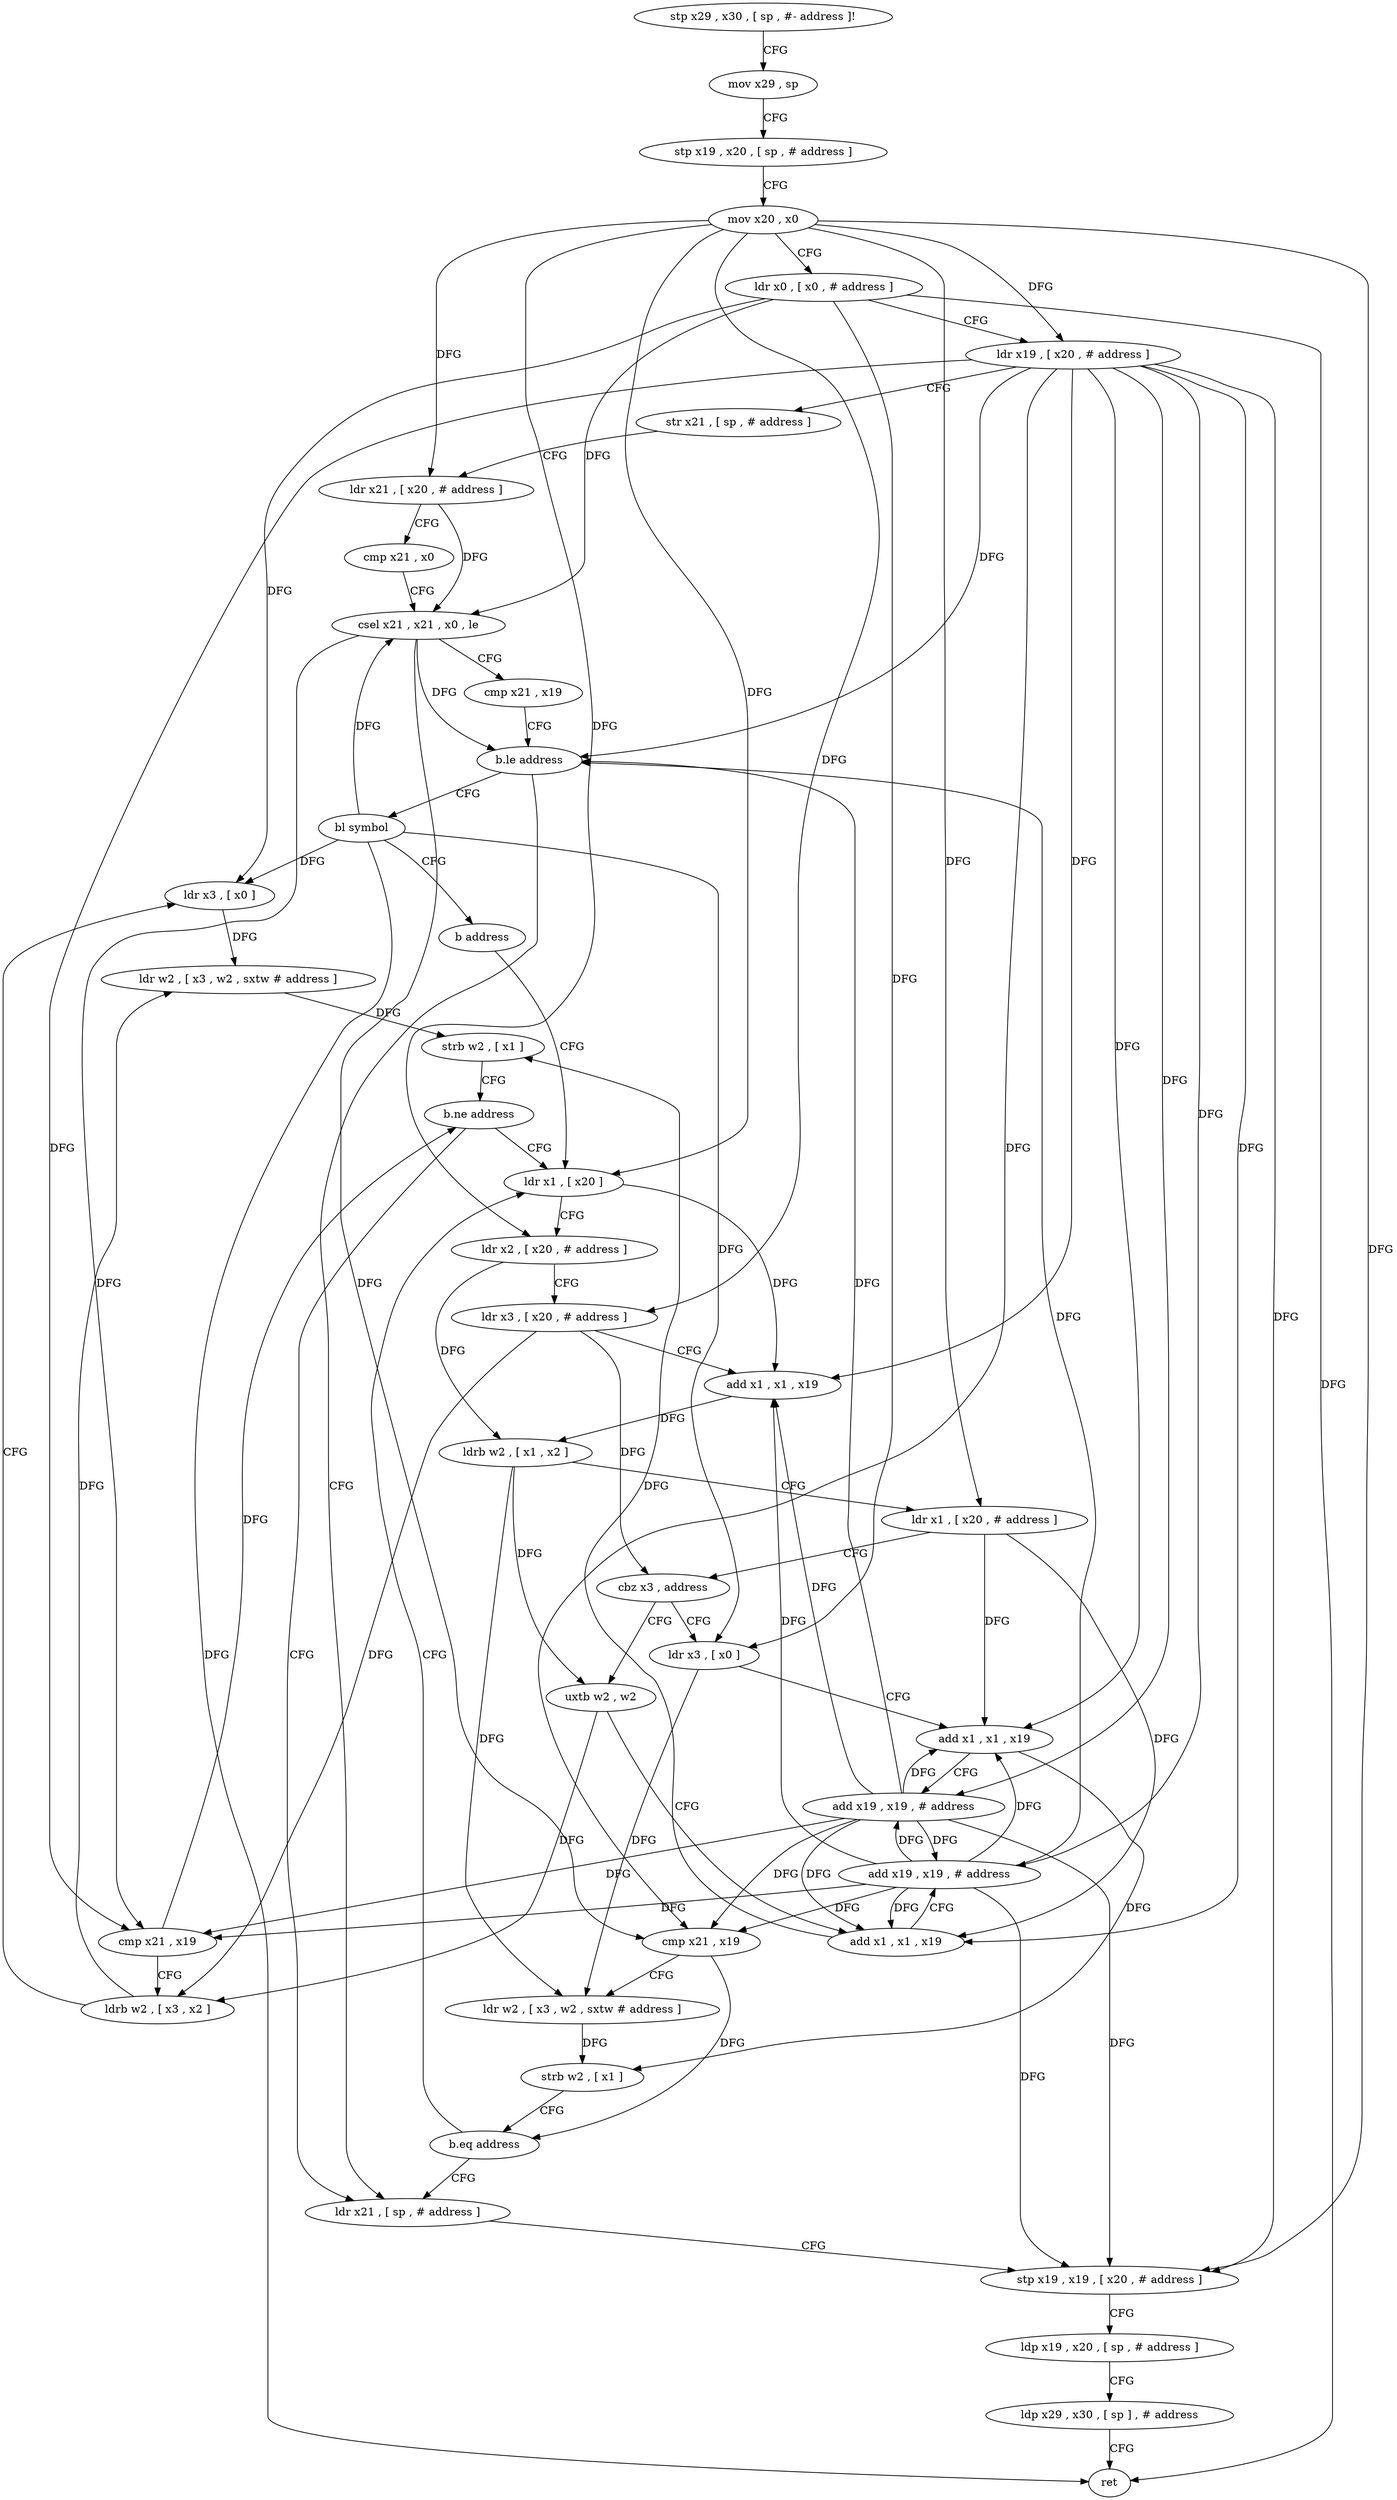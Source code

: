 digraph "func" {
"4322064" [label = "stp x29 , x30 , [ sp , #- address ]!" ]
"4322068" [label = "mov x29 , sp" ]
"4322072" [label = "stp x19 , x20 , [ sp , # address ]" ]
"4322076" [label = "mov x20 , x0" ]
"4322080" [label = "ldr x0 , [ x0 , # address ]" ]
"4322084" [label = "ldr x19 , [ x20 , # address ]" ]
"4322088" [label = "str x21 , [ sp , # address ]" ]
"4322092" [label = "ldr x21 , [ x20 , # address ]" ]
"4322096" [label = "cmp x21 , x0" ]
"4322100" [label = "csel x21 , x21 , x0 , le" ]
"4322104" [label = "cmp x21 , x19" ]
"4322108" [label = "b.le address" ]
"4322212" [label = "ldr x21 , [ sp , # address ]" ]
"4322112" [label = "bl symbol" ]
"4322216" [label = "stp x19 , x19 , [ x20 , # address ]" ]
"4322220" [label = "ldp x19 , x20 , [ sp , # address ]" ]
"4322224" [label = "ldp x29 , x30 , [ sp ] , # address" ]
"4322228" [label = "ret" ]
"4322116" [label = "b address" ]
"4322148" [label = "ldr x1 , [ x20 ]" ]
"4322152" [label = "ldr x2 , [ x20 , # address ]" ]
"4322156" [label = "ldr x3 , [ x20 , # address ]" ]
"4322160" [label = "add x1 , x1 , x19" ]
"4322164" [label = "ldrb w2 , [ x1 , x2 ]" ]
"4322168" [label = "ldr x1 , [ x20 , # address ]" ]
"4322172" [label = "cbz x3 , address" ]
"4322120" [label = "ldr x3 , [ x0 ]" ]
"4322176" [label = "uxtb w2 , w2" ]
"4322124" [label = "add x1 , x1 , x19" ]
"4322128" [label = "add x19 , x19 , # address" ]
"4322132" [label = "cmp x21 , x19" ]
"4322136" [label = "ldr w2 , [ x3 , w2 , sxtw # address ]" ]
"4322140" [label = "strb w2 , [ x1 ]" ]
"4322144" [label = "b.eq address" ]
"4322180" [label = "add x1 , x1 , x19" ]
"4322184" [label = "add x19 , x19 , # address" ]
"4322188" [label = "cmp x21 , x19" ]
"4322192" [label = "ldrb w2 , [ x3 , x2 ]" ]
"4322196" [label = "ldr x3 , [ x0 ]" ]
"4322200" [label = "ldr w2 , [ x3 , w2 , sxtw # address ]" ]
"4322204" [label = "strb w2 , [ x1 ]" ]
"4322208" [label = "b.ne address" ]
"4322064" -> "4322068" [ label = "CFG" ]
"4322068" -> "4322072" [ label = "CFG" ]
"4322072" -> "4322076" [ label = "CFG" ]
"4322076" -> "4322080" [ label = "CFG" ]
"4322076" -> "4322084" [ label = "DFG" ]
"4322076" -> "4322092" [ label = "DFG" ]
"4322076" -> "4322216" [ label = "DFG" ]
"4322076" -> "4322148" [ label = "DFG" ]
"4322076" -> "4322152" [ label = "DFG" ]
"4322076" -> "4322156" [ label = "DFG" ]
"4322076" -> "4322168" [ label = "DFG" ]
"4322080" -> "4322084" [ label = "CFG" ]
"4322080" -> "4322100" [ label = "DFG" ]
"4322080" -> "4322228" [ label = "DFG" ]
"4322080" -> "4322120" [ label = "DFG" ]
"4322080" -> "4322196" [ label = "DFG" ]
"4322084" -> "4322088" [ label = "CFG" ]
"4322084" -> "4322108" [ label = "DFG" ]
"4322084" -> "4322216" [ label = "DFG" ]
"4322084" -> "4322160" [ label = "DFG" ]
"4322084" -> "4322124" [ label = "DFG" ]
"4322084" -> "4322128" [ label = "DFG" ]
"4322084" -> "4322132" [ label = "DFG" ]
"4322084" -> "4322180" [ label = "DFG" ]
"4322084" -> "4322184" [ label = "DFG" ]
"4322084" -> "4322188" [ label = "DFG" ]
"4322088" -> "4322092" [ label = "CFG" ]
"4322092" -> "4322096" [ label = "CFG" ]
"4322092" -> "4322100" [ label = "DFG" ]
"4322096" -> "4322100" [ label = "CFG" ]
"4322100" -> "4322104" [ label = "CFG" ]
"4322100" -> "4322108" [ label = "DFG" ]
"4322100" -> "4322132" [ label = "DFG" ]
"4322100" -> "4322188" [ label = "DFG" ]
"4322104" -> "4322108" [ label = "CFG" ]
"4322108" -> "4322212" [ label = "CFG" ]
"4322108" -> "4322112" [ label = "CFG" ]
"4322212" -> "4322216" [ label = "CFG" ]
"4322112" -> "4322116" [ label = "CFG" ]
"4322112" -> "4322100" [ label = "DFG" ]
"4322112" -> "4322228" [ label = "DFG" ]
"4322112" -> "4322120" [ label = "DFG" ]
"4322112" -> "4322196" [ label = "DFG" ]
"4322216" -> "4322220" [ label = "CFG" ]
"4322220" -> "4322224" [ label = "CFG" ]
"4322224" -> "4322228" [ label = "CFG" ]
"4322116" -> "4322148" [ label = "CFG" ]
"4322148" -> "4322152" [ label = "CFG" ]
"4322148" -> "4322160" [ label = "DFG" ]
"4322152" -> "4322156" [ label = "CFG" ]
"4322152" -> "4322164" [ label = "DFG" ]
"4322156" -> "4322160" [ label = "CFG" ]
"4322156" -> "4322172" [ label = "DFG" ]
"4322156" -> "4322192" [ label = "DFG" ]
"4322160" -> "4322164" [ label = "DFG" ]
"4322164" -> "4322168" [ label = "CFG" ]
"4322164" -> "4322136" [ label = "DFG" ]
"4322164" -> "4322176" [ label = "DFG" ]
"4322168" -> "4322172" [ label = "CFG" ]
"4322168" -> "4322124" [ label = "DFG" ]
"4322168" -> "4322180" [ label = "DFG" ]
"4322172" -> "4322120" [ label = "CFG" ]
"4322172" -> "4322176" [ label = "CFG" ]
"4322120" -> "4322124" [ label = "CFG" ]
"4322120" -> "4322136" [ label = "DFG" ]
"4322176" -> "4322180" [ label = "CFG" ]
"4322176" -> "4322192" [ label = "DFG" ]
"4322124" -> "4322128" [ label = "CFG" ]
"4322124" -> "4322140" [ label = "DFG" ]
"4322128" -> "4322132" [ label = "DFG" ]
"4322128" -> "4322108" [ label = "DFG" ]
"4322128" -> "4322216" [ label = "DFG" ]
"4322128" -> "4322160" [ label = "DFG" ]
"4322128" -> "4322124" [ label = "DFG" ]
"4322128" -> "4322180" [ label = "DFG" ]
"4322128" -> "4322184" [ label = "DFG" ]
"4322128" -> "4322188" [ label = "DFG" ]
"4322132" -> "4322136" [ label = "CFG" ]
"4322132" -> "4322144" [ label = "DFG" ]
"4322136" -> "4322140" [ label = "DFG" ]
"4322140" -> "4322144" [ label = "CFG" ]
"4322144" -> "4322212" [ label = "CFG" ]
"4322144" -> "4322148" [ label = "CFG" ]
"4322180" -> "4322184" [ label = "CFG" ]
"4322180" -> "4322204" [ label = "DFG" ]
"4322184" -> "4322188" [ label = "DFG" ]
"4322184" -> "4322108" [ label = "DFG" ]
"4322184" -> "4322216" [ label = "DFG" ]
"4322184" -> "4322160" [ label = "DFG" ]
"4322184" -> "4322124" [ label = "DFG" ]
"4322184" -> "4322128" [ label = "DFG" ]
"4322184" -> "4322132" [ label = "DFG" ]
"4322184" -> "4322180" [ label = "DFG" ]
"4322188" -> "4322192" [ label = "CFG" ]
"4322188" -> "4322208" [ label = "DFG" ]
"4322192" -> "4322196" [ label = "CFG" ]
"4322192" -> "4322200" [ label = "DFG" ]
"4322196" -> "4322200" [ label = "DFG" ]
"4322200" -> "4322204" [ label = "DFG" ]
"4322204" -> "4322208" [ label = "CFG" ]
"4322208" -> "4322148" [ label = "CFG" ]
"4322208" -> "4322212" [ label = "CFG" ]
}
